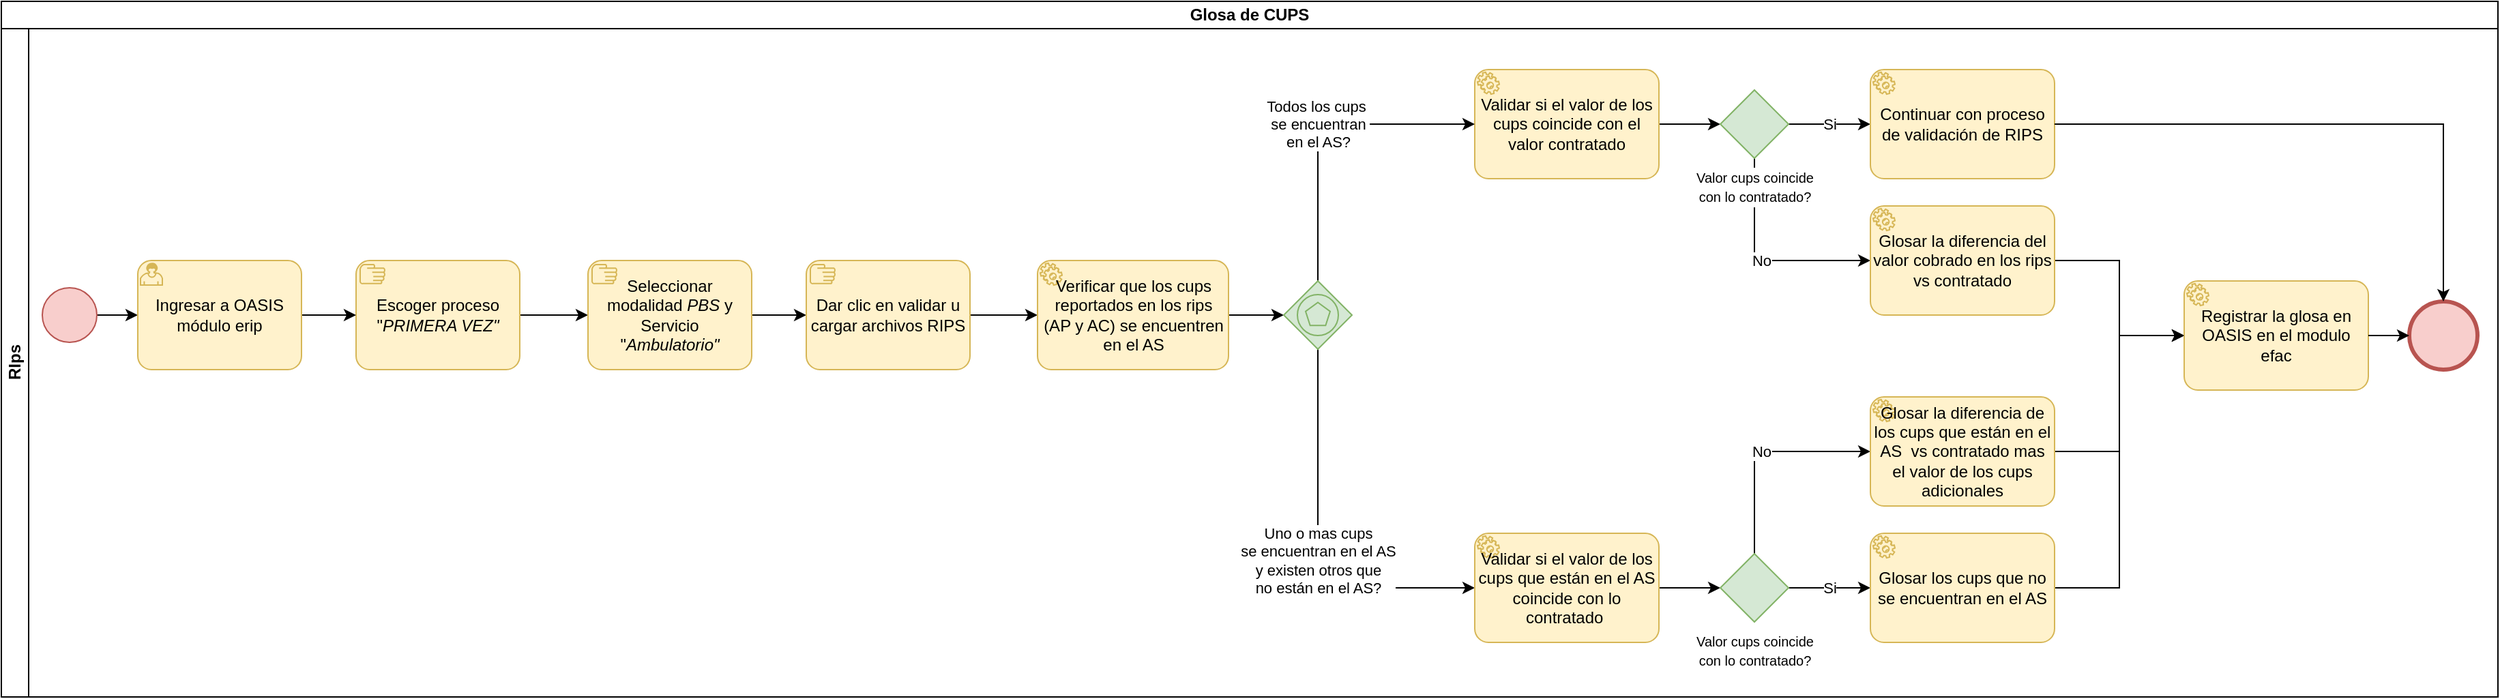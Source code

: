 <mxfile version="21.6.9" type="github">
  <diagram name="Página-1" id="SKrP5Ogb6LURRghhHCP2">
    <mxGraphModel dx="1674" dy="758" grid="1" gridSize="10" guides="1" tooltips="1" connect="1" arrows="1" fold="1" page="1" pageScale="1" pageWidth="1900" pageHeight="550" math="0" shadow="0">
      <root>
        <mxCell id="0" />
        <mxCell id="1" parent="0" />
        <mxCell id="iDgbX58GDVkkqR7G9HbA-1" value="Glosa de CUPS" style="swimlane;html=1;childLayout=stackLayout;resizeParent=1;resizeParentMax=0;horizontal=1;startSize=20;horizontalStack=0;whiteSpace=wrap;" parent="1" vertex="1">
          <mxGeometry x="30" y="20" width="1830" height="510" as="geometry" />
        </mxCell>
        <mxCell id="iDgbX58GDVkkqR7G9HbA-2" value="RIps" style="swimlane;html=1;startSize=20;horizontal=0;" parent="iDgbX58GDVkkqR7G9HbA-1" vertex="1">
          <mxGeometry y="20" width="1830" height="490" as="geometry" />
        </mxCell>
        <mxCell id="iDgbX58GDVkkqR7G9HbA-3" style="edgeStyle=orthogonalEdgeStyle;rounded=0;orthogonalLoop=1;jettySize=auto;html=1;entryX=0;entryY=0.5;entryDx=0;entryDy=0;entryPerimeter=0;" parent="iDgbX58GDVkkqR7G9HbA-2" source="iDgbX58GDVkkqR7G9HbA-4" target="iDgbX58GDVkkqR7G9HbA-19" edge="1">
          <mxGeometry relative="1" as="geometry">
            <mxPoint x="100" y="210" as="targetPoint" />
          </mxGeometry>
        </mxCell>
        <mxCell id="iDgbX58GDVkkqR7G9HbA-4" value="" style="points=[[0.145,0.145,0],[0.5,0,0],[0.855,0.145,0],[1,0.5,0],[0.855,0.855,0],[0.5,1,0],[0.145,0.855,0],[0,0.5,0]];shape=mxgraph.bpmn.event;html=1;verticalLabelPosition=bottom;labelBackgroundColor=#ffffff;verticalAlign=top;align=center;perimeter=ellipsePerimeter;outlineConnect=0;aspect=fixed;outline=standard;symbol=general;fillColor=#f8cecc;strokeColor=#b85450;" parent="iDgbX58GDVkkqR7G9HbA-2" vertex="1">
          <mxGeometry x="30" y="190" width="40" height="40" as="geometry" />
        </mxCell>
        <mxCell id="iDgbX58GDVkkqR7G9HbA-5" value="" style="edgeStyle=orthogonalEdgeStyle;rounded=0;orthogonalLoop=1;jettySize=auto;html=1;exitX=1;exitY=0.5;exitDx=0;exitDy=0;exitPerimeter=0;entryX=0;entryY=0.5;entryDx=0;entryDy=0;entryPerimeter=0;" parent="iDgbX58GDVkkqR7G9HbA-2" source="iDgbX58GDVkkqR7G9HbA-20" target="iDgbX58GDVkkqR7G9HbA-22" edge="1">
          <mxGeometry relative="1" as="geometry">
            <mxPoint x="550" y="210" as="sourcePoint" />
          </mxGeometry>
        </mxCell>
        <mxCell id="iDgbX58GDVkkqR7G9HbA-16" style="edgeStyle=orthogonalEdgeStyle;rounded=0;orthogonalLoop=1;jettySize=auto;html=1;entryX=0;entryY=0.5;entryDx=0;entryDy=0;entryPerimeter=0;" parent="iDgbX58GDVkkqR7G9HbA-2" source="iDgbX58GDVkkqR7G9HbA-17" target="iDgbX58GDVkkqR7G9HbA-20" edge="1">
          <mxGeometry relative="1" as="geometry" />
        </mxCell>
        <mxCell id="iDgbX58GDVkkqR7G9HbA-17" value="Escoger proceso &quot;&lt;i&gt;PRIMERA VEZ&quot;&lt;/i&gt;" style="points=[[0.25,0,0],[0.5,0,0],[0.75,0,0],[1,0.25,0],[1,0.5,0],[1,0.75,0],[0.75,1,0],[0.5,1,0],[0.25,1,0],[0,0.75,0],[0,0.5,0],[0,0.25,0]];shape=mxgraph.bpmn.task;whiteSpace=wrap;rectStyle=rounded;size=10;html=1;container=1;expand=0;collapsible=0;taskMarker=manual;fillColor=#fff2cc;strokeColor=#d6b656;" parent="iDgbX58GDVkkqR7G9HbA-2" vertex="1">
          <mxGeometry x="260" y="170" width="120" height="80" as="geometry" />
        </mxCell>
        <mxCell id="iDgbX58GDVkkqR7G9HbA-18" style="edgeStyle=orthogonalEdgeStyle;rounded=0;orthogonalLoop=1;jettySize=auto;html=1;" parent="iDgbX58GDVkkqR7G9HbA-2" source="iDgbX58GDVkkqR7G9HbA-19" target="iDgbX58GDVkkqR7G9HbA-17" edge="1">
          <mxGeometry relative="1" as="geometry">
            <mxPoint x="260" y="210" as="targetPoint" />
          </mxGeometry>
        </mxCell>
        <mxCell id="iDgbX58GDVkkqR7G9HbA-19" value="Ingresar a OASIS módulo erip" style="points=[[0.25,0,0],[0.5,0,0],[0.75,0,0],[1,0.25,0],[1,0.5,0],[1,0.75,0],[0.75,1,0],[0.5,1,0],[0.25,1,0],[0,0.75,0],[0,0.5,0],[0,0.25,0]];shape=mxgraph.bpmn.task;whiteSpace=wrap;rectStyle=rounded;size=10;html=1;container=1;expand=0;collapsible=0;taskMarker=user;fillColor=#fff2cc;strokeColor=#d6b656;" parent="iDgbX58GDVkkqR7G9HbA-2" vertex="1">
          <mxGeometry x="100" y="170" width="120" height="80" as="geometry" />
        </mxCell>
        <mxCell id="iDgbX58GDVkkqR7G9HbA-20" value="Seleccionar modalidad &lt;i&gt;PBS &lt;/i&gt;y Servicio &quot;&lt;i&gt;Ambulatorio&quot;&lt;/i&gt;" style="points=[[0.25,0,0],[0.5,0,0],[0.75,0,0],[1,0.25,0],[1,0.5,0],[1,0.75,0],[0.75,1,0],[0.5,1,0],[0.25,1,0],[0,0.75,0],[0,0.5,0],[0,0.25,0]];shape=mxgraph.bpmn.task;whiteSpace=wrap;rectStyle=rounded;size=10;html=1;container=1;expand=0;collapsible=0;taskMarker=manual;fillColor=#fff2cc;strokeColor=#d6b656;" parent="iDgbX58GDVkkqR7G9HbA-2" vertex="1">
          <mxGeometry x="430" y="170" width="120" height="80" as="geometry" />
        </mxCell>
        <mxCell id="iDgbX58GDVkkqR7G9HbA-21" style="edgeStyle=orthogonalEdgeStyle;rounded=0;orthogonalLoop=1;jettySize=auto;html=1;entryX=0;entryY=0.5;entryDx=0;entryDy=0;entryPerimeter=0;" parent="iDgbX58GDVkkqR7G9HbA-2" source="iDgbX58GDVkkqR7G9HbA-22" target="iDgbX58GDVkkqR7G9HbA-24" edge="1">
          <mxGeometry relative="1" as="geometry" />
        </mxCell>
        <mxCell id="iDgbX58GDVkkqR7G9HbA-22" value="Dar clic en validar u cargar archivos RIPS" style="points=[[0.25,0,0],[0.5,0,0],[0.75,0,0],[1,0.25,0],[1,0.5,0],[1,0.75,0],[0.75,1,0],[0.5,1,0],[0.25,1,0],[0,0.75,0],[0,0.5,0],[0,0.25,0]];shape=mxgraph.bpmn.task;whiteSpace=wrap;rectStyle=rounded;size=10;html=1;container=1;expand=0;collapsible=0;taskMarker=manual;fillColor=#fff2cc;strokeColor=#d6b656;" parent="iDgbX58GDVkkqR7G9HbA-2" vertex="1">
          <mxGeometry x="590" y="170" width="120" height="80" as="geometry" />
        </mxCell>
        <mxCell id="iDgbX58GDVkkqR7G9HbA-23" style="edgeStyle=orthogonalEdgeStyle;rounded=0;orthogonalLoop=1;jettySize=auto;html=1;entryX=0;entryY=0.5;entryDx=0;entryDy=0;entryPerimeter=0;" parent="iDgbX58GDVkkqR7G9HbA-2" source="iDgbX58GDVkkqR7G9HbA-24" target="iDgbX58GDVkkqR7G9HbA-32" edge="1">
          <mxGeometry relative="1" as="geometry">
            <mxPoint x="932" y="210" as="sourcePoint" />
            <mxPoint x="972.5" y="210" as="targetPoint" />
          </mxGeometry>
        </mxCell>
        <mxCell id="iDgbX58GDVkkqR7G9HbA-24" value="Verificar que los cups reportados en los rips (AP y AC) se encuentren en el AS" style="points=[[0.25,0,0],[0.5,0,0],[0.75,0,0],[1,0.25,0],[1,0.5,0],[1,0.75,0],[0.75,1,0],[0.5,1,0],[0.25,1,0],[0,0.75,0],[0,0.5,0],[0,0.25,0]];shape=mxgraph.bpmn.task;whiteSpace=wrap;rectStyle=rounded;size=10;html=1;container=1;expand=0;collapsible=0;taskMarker=service;fillColor=#fff2cc;strokeColor=#d6b656;" parent="iDgbX58GDVkkqR7G9HbA-2" vertex="1">
          <mxGeometry x="759.5" y="170" width="140" height="80" as="geometry" />
        </mxCell>
        <mxCell id="iDgbX58GDVkkqR7G9HbA-54" style="edgeStyle=orthogonalEdgeStyle;rounded=0;orthogonalLoop=1;jettySize=auto;html=1;entryX=0;entryY=0.5;entryDx=0;entryDy=0;entryPerimeter=0;" parent="iDgbX58GDVkkqR7G9HbA-2" source="iDgbX58GDVkkqR7G9HbA-26" target="iDgbX58GDVkkqR7G9HbA-53" edge="1">
          <mxGeometry relative="1" as="geometry" />
        </mxCell>
        <mxCell id="iDgbX58GDVkkqR7G9HbA-26" value="Validar si el valor de los cups coincide con el valor contratado" style="points=[[0.25,0,0],[0.5,0,0],[0.75,0,0],[1,0.25,0],[1,0.5,0],[1,0.75,0],[0.75,1,0],[0.5,1,0],[0.25,1,0],[0,0.75,0],[0,0.5,0],[0,0.25,0]];shape=mxgraph.bpmn.task;whiteSpace=wrap;rectStyle=rounded;size=10;html=1;container=1;expand=0;collapsible=0;taskMarker=service;fillColor=#fff2cc;strokeColor=#d6b656;" parent="iDgbX58GDVkkqR7G9HbA-2" vertex="1">
          <mxGeometry x="1080" y="30" width="135" height="80" as="geometry" />
        </mxCell>
        <mxCell id="iDgbX58GDVkkqR7G9HbA-33" style="edgeStyle=orthogonalEdgeStyle;rounded=0;orthogonalLoop=1;jettySize=auto;html=1;entryX=0;entryY=0.5;entryDx=0;entryDy=0;entryPerimeter=0;" parent="iDgbX58GDVkkqR7G9HbA-2" source="iDgbX58GDVkkqR7G9HbA-32" target="iDgbX58GDVkkqR7G9HbA-26" edge="1">
          <mxGeometry relative="1" as="geometry">
            <Array as="points">
              <mxPoint x="965" y="70" />
            </Array>
          </mxGeometry>
        </mxCell>
        <mxCell id="iDgbX58GDVkkqR7G9HbA-36" value="Todos los cups&amp;nbsp;&lt;br&gt;se encuentran&lt;br&gt;en el AS?" style="edgeLabel;html=1;align=center;verticalAlign=middle;resizable=0;points=[];" parent="iDgbX58GDVkkqR7G9HbA-33" vertex="1" connectable="0">
          <mxGeometry x="-0.261" relative="1" as="geometry">
            <mxPoint y="-30" as="offset" />
          </mxGeometry>
        </mxCell>
        <mxCell id="iDgbX58GDVkkqR7G9HbA-35" value="Uno o mas cups &lt;br&gt;se encuentran en el AS &lt;br&gt;y existen otros que &lt;br&gt;no están en el AS?" style="edgeStyle=orthogonalEdgeStyle;rounded=0;orthogonalLoop=1;jettySize=auto;html=1;entryX=0;entryY=0.5;entryDx=0;entryDy=0;entryPerimeter=0;" parent="iDgbX58GDVkkqR7G9HbA-2" source="iDgbX58GDVkkqR7G9HbA-32" target="iDgbX58GDVkkqR7G9HbA-34" edge="1">
          <mxGeometry x="0.069" relative="1" as="geometry">
            <Array as="points">
              <mxPoint x="965" y="410" />
            </Array>
            <mxPoint as="offset" />
          </mxGeometry>
        </mxCell>
        <mxCell id="iDgbX58GDVkkqR7G9HbA-32" value="" style="points=[[0.25,0.25,0],[0.5,0,0],[0.75,0.25,0],[1,0.5,0],[0.75,0.75,0],[0.5,1,0],[0.25,0.75,0],[0,0.5,0]];shape=mxgraph.bpmn.gateway2;html=1;verticalLabelPosition=bottom;labelBackgroundColor=#ffffff;verticalAlign=top;align=center;perimeter=rhombusPerimeter;outlineConnect=0;outline=standard;symbol=multiple;fillColor=#d5e8d4;strokeColor=#82b366;" parent="iDgbX58GDVkkqR7G9HbA-2" vertex="1">
          <mxGeometry x="940" y="185" width="50" height="50" as="geometry" />
        </mxCell>
        <mxCell id="iDgbX58GDVkkqR7G9HbA-37" style="edgeStyle=orthogonalEdgeStyle;rounded=0;orthogonalLoop=1;jettySize=auto;html=1;entryX=0;entryY=0.5;entryDx=0;entryDy=0;entryPerimeter=0;" parent="iDgbX58GDVkkqR7G9HbA-2" source="iDgbX58GDVkkqR7G9HbA-34" target="iDgbX58GDVkkqR7G9HbA-43" edge="1">
          <mxGeometry relative="1" as="geometry">
            <mxPoint x="1260" y="380" as="targetPoint" />
          </mxGeometry>
        </mxCell>
        <mxCell id="iDgbX58GDVkkqR7G9HbA-34" value="Validar si el valor de los cups que están en el AS coincide con lo contratado&amp;nbsp;" style="points=[[0.25,0,0],[0.5,0,0],[0.75,0,0],[1,0.25,0],[1,0.5,0],[1,0.75,0],[0.75,1,0],[0.5,1,0],[0.25,1,0],[0,0.75,0],[0,0.5,0],[0,0.25,0]];shape=mxgraph.bpmn.task;whiteSpace=wrap;rectStyle=rounded;size=10;html=1;container=1;expand=0;collapsible=0;taskMarker=service;fillColor=#fff2cc;strokeColor=#d6b656;" parent="iDgbX58GDVkkqR7G9HbA-2" vertex="1">
          <mxGeometry x="1080" y="370" width="135" height="80" as="geometry" />
        </mxCell>
        <mxCell id="iDgbX58GDVkkqR7G9HbA-44" value="Si" style="edgeStyle=orthogonalEdgeStyle;rounded=0;orthogonalLoop=1;jettySize=auto;html=1;entryX=0;entryY=0.5;entryDx=0;entryDy=0;entryPerimeter=0;" parent="iDgbX58GDVkkqR7G9HbA-2" source="iDgbX58GDVkkqR7G9HbA-43" target="iDgbX58GDVkkqR7G9HbA-45" edge="1">
          <mxGeometry relative="1" as="geometry">
            <mxPoint x="1370" y="380" as="targetPoint" />
          </mxGeometry>
        </mxCell>
        <mxCell id="iDgbX58GDVkkqR7G9HbA-46" value="No" style="edgeStyle=orthogonalEdgeStyle;rounded=0;orthogonalLoop=1;jettySize=auto;html=1;entryX=0;entryY=0.5;entryDx=0;entryDy=0;entryPerimeter=0;" parent="iDgbX58GDVkkqR7G9HbA-2" source="iDgbX58GDVkkqR7G9HbA-43" target="iDgbX58GDVkkqR7G9HbA-47" edge="1">
          <mxGeometry relative="1" as="geometry">
            <mxPoint x="1285" y="270" as="targetPoint" />
            <Array as="points">
              <mxPoint x="1285" y="310" />
            </Array>
          </mxGeometry>
        </mxCell>
        <mxCell id="iDgbX58GDVkkqR7G9HbA-43" value="&lt;font style=&quot;font-size: 10px;&quot;&gt;Valor cups coincide&lt;br&gt;con lo contratado?&lt;/font&gt;" style="points=[[0.25,0.25,0],[0.5,0,0],[0.75,0.25,0],[1,0.5,0],[0.75,0.75,0],[0.5,1,0],[0.25,0.75,0],[0,0.5,0]];shape=mxgraph.bpmn.gateway2;html=1;verticalLabelPosition=bottom;labelBackgroundColor=#ffffff;verticalAlign=top;align=center;perimeter=rhombusPerimeter;outlineConnect=0;outline=none;symbol=none;fillColor=#d5e8d4;strokeColor=#82b366;" parent="iDgbX58GDVkkqR7G9HbA-2" vertex="1">
          <mxGeometry x="1260" y="385" width="50" height="50" as="geometry" />
        </mxCell>
        <mxCell id="iDgbX58GDVkkqR7G9HbA-52" style="edgeStyle=orthogonalEdgeStyle;rounded=0;orthogonalLoop=1;jettySize=auto;html=1;entryX=0;entryY=0.5;entryDx=0;entryDy=0;entryPerimeter=0;" parent="iDgbX58GDVkkqR7G9HbA-2" source="iDgbX58GDVkkqR7G9HbA-45" target="iDgbX58GDVkkqR7G9HbA-48" edge="1">
          <mxGeometry relative="1" as="geometry" />
        </mxCell>
        <mxCell id="iDgbX58GDVkkqR7G9HbA-45" value="Glosar los cups que no se encuentran en el AS" style="points=[[0.25,0,0],[0.5,0,0],[0.75,0,0],[1,0.25,0],[1,0.5,0],[1,0.75,0],[0.75,1,0],[0.5,1,0],[0.25,1,0],[0,0.75,0],[0,0.5,0],[0,0.25,0]];shape=mxgraph.bpmn.task;whiteSpace=wrap;rectStyle=rounded;size=10;html=1;container=1;expand=0;collapsible=0;taskMarker=service;fillColor=#fff2cc;strokeColor=#d6b656;" parent="iDgbX58GDVkkqR7G9HbA-2" vertex="1">
          <mxGeometry x="1370" y="370" width="135" height="80" as="geometry" />
        </mxCell>
        <mxCell id="iDgbX58GDVkkqR7G9HbA-51" style="edgeStyle=orthogonalEdgeStyle;rounded=0;orthogonalLoop=1;jettySize=auto;html=1;entryX=0;entryY=0.5;entryDx=0;entryDy=0;entryPerimeter=0;" parent="iDgbX58GDVkkqR7G9HbA-2" source="iDgbX58GDVkkqR7G9HbA-47" target="iDgbX58GDVkkqR7G9HbA-48" edge="1">
          <mxGeometry relative="1" as="geometry" />
        </mxCell>
        <mxCell id="iDgbX58GDVkkqR7G9HbA-47" value="Glosar la diferencia de los cups que están en el AS&amp;nbsp; vs contratado mas el valor de los cups adicionales" style="points=[[0.25,0,0],[0.5,0,0],[0.75,0,0],[1,0.25,0],[1,0.5,0],[1,0.75,0],[0.75,1,0],[0.5,1,0],[0.25,1,0],[0,0.75,0],[0,0.5,0],[0,0.25,0]];shape=mxgraph.bpmn.task;whiteSpace=wrap;rectStyle=rounded;size=10;html=1;container=1;expand=0;collapsible=0;taskMarker=service;fillColor=#fff2cc;strokeColor=#d6b656;" parent="iDgbX58GDVkkqR7G9HbA-2" vertex="1">
          <mxGeometry x="1370" y="270" width="135" height="80" as="geometry" />
        </mxCell>
        <mxCell id="iDgbX58GDVkkqR7G9HbA-48" value="Registrar la glosa en OASIS en el modulo efac" style="points=[[0.25,0,0],[0.5,0,0],[0.75,0,0],[1,0.25,0],[1,0.5,0],[1,0.75,0],[0.75,1,0],[0.5,1,0],[0.25,1,0],[0,0.75,0],[0,0.5,0],[0,0.25,0]];shape=mxgraph.bpmn.task;whiteSpace=wrap;rectStyle=rounded;size=10;html=1;container=1;expand=0;collapsible=0;taskMarker=service;fillColor=#fff2cc;strokeColor=#d6b656;" parent="iDgbX58GDVkkqR7G9HbA-2" vertex="1">
          <mxGeometry x="1600" y="185" width="135" height="80" as="geometry" />
        </mxCell>
        <mxCell id="iDgbX58GDVkkqR7G9HbA-55" value="Si" style="edgeStyle=orthogonalEdgeStyle;rounded=0;orthogonalLoop=1;jettySize=auto;html=1;" parent="iDgbX58GDVkkqR7G9HbA-2" source="iDgbX58GDVkkqR7G9HbA-53" target="iDgbX58GDVkkqR7G9HbA-56" edge="1">
          <mxGeometry relative="1" as="geometry">
            <mxPoint x="1370" y="70" as="targetPoint" />
          </mxGeometry>
        </mxCell>
        <mxCell id="iDgbX58GDVkkqR7G9HbA-58" value="No" style="edgeStyle=orthogonalEdgeStyle;rounded=0;orthogonalLoop=1;jettySize=auto;html=1;entryX=0;entryY=0.5;entryDx=0;entryDy=0;entryPerimeter=0;" parent="iDgbX58GDVkkqR7G9HbA-2" source="iDgbX58GDVkkqR7G9HbA-53" target="iDgbX58GDVkkqR7G9HbA-59" edge="1">
          <mxGeometry relative="1" as="geometry">
            <mxPoint x="1285" y="180" as="targetPoint" />
            <Array as="points">
              <mxPoint x="1285" y="170" />
            </Array>
          </mxGeometry>
        </mxCell>
        <mxCell id="iDgbX58GDVkkqR7G9HbA-53" value="&lt;font style=&quot;font-size: 10px;&quot;&gt;Valor cups coincide&lt;br&gt;con lo contratado?&lt;/font&gt;" style="points=[[0.25,0.25,0],[0.5,0,0],[0.75,0.25,0],[1,0.5,0],[0.75,0.75,0],[0.5,1,0],[0.25,0.75,0],[0,0.5,0]];shape=mxgraph.bpmn.gateway2;html=1;verticalLabelPosition=bottom;labelBackgroundColor=#ffffff;verticalAlign=top;align=center;perimeter=rhombusPerimeter;outlineConnect=0;outline=none;symbol=none;fillColor=#d5e8d4;strokeColor=#82b366;" parent="iDgbX58GDVkkqR7G9HbA-2" vertex="1">
          <mxGeometry x="1260" y="45" width="50" height="50" as="geometry" />
        </mxCell>
        <mxCell id="iDgbX58GDVkkqR7G9HbA-56" value="Continuar con proceso de validación de RIPS" style="points=[[0.25,0,0],[0.5,0,0],[0.75,0,0],[1,0.25,0],[1,0.5,0],[1,0.75,0],[0.75,1,0],[0.5,1,0],[0.25,1,0],[0,0.75,0],[0,0.5,0],[0,0.25,0]];shape=mxgraph.bpmn.task;whiteSpace=wrap;rectStyle=rounded;size=10;html=1;container=1;expand=0;collapsible=0;taskMarker=service;fillColor=#fff2cc;strokeColor=#d6b656;" parent="iDgbX58GDVkkqR7G9HbA-2" vertex="1">
          <mxGeometry x="1370" y="30" width="135" height="80" as="geometry" />
        </mxCell>
        <mxCell id="iDgbX58GDVkkqR7G9HbA-60" style="edgeStyle=orthogonalEdgeStyle;rounded=0;orthogonalLoop=1;jettySize=auto;html=1;entryX=0;entryY=0.5;entryDx=0;entryDy=0;entryPerimeter=0;" parent="iDgbX58GDVkkqR7G9HbA-2" source="iDgbX58GDVkkqR7G9HbA-59" target="iDgbX58GDVkkqR7G9HbA-48" edge="1">
          <mxGeometry relative="1" as="geometry" />
        </mxCell>
        <mxCell id="iDgbX58GDVkkqR7G9HbA-59" value="Glosar la diferencia del valor cobrado en los rips vs contratado" style="points=[[0.25,0,0],[0.5,0,0],[0.75,0,0],[1,0.25,0],[1,0.5,0],[1,0.75,0],[0.75,1,0],[0.5,1,0],[0.25,1,0],[0,0.75,0],[0,0.5,0],[0,0.25,0]];shape=mxgraph.bpmn.task;whiteSpace=wrap;rectStyle=rounded;size=10;html=1;container=1;expand=0;collapsible=0;taskMarker=service;fillColor=#fff2cc;strokeColor=#d6b656;" parent="iDgbX58GDVkkqR7G9HbA-2" vertex="1">
          <mxGeometry x="1370" y="130" width="135" height="80" as="geometry" />
        </mxCell>
        <mxCell id="iDgbX58GDVkkqR7G9HbA-50" value="" style="points=[[0.145,0.145,0],[0.5,0,0],[0.855,0.145,0],[1,0.5,0],[0.855,0.855,0],[0.5,1,0],[0.145,0.855,0],[0,0.5,0]];shape=mxgraph.bpmn.event;html=1;verticalLabelPosition=bottom;labelBackgroundColor=#ffffff;verticalAlign=top;align=center;perimeter=ellipsePerimeter;outlineConnect=0;aspect=fixed;outline=end;symbol=terminate2;fillColor=#f8cecc;strokeColor=#b85450;" parent="1" vertex="1">
          <mxGeometry x="1795" y="240" width="50" height="50" as="geometry" />
        </mxCell>
        <mxCell id="iDgbX58GDVkkqR7G9HbA-49" style="edgeStyle=orthogonalEdgeStyle;rounded=0;orthogonalLoop=1;jettySize=auto;html=1;" parent="1" source="iDgbX58GDVkkqR7G9HbA-48" target="iDgbX58GDVkkqR7G9HbA-50" edge="1">
          <mxGeometry relative="1" as="geometry">
            <mxPoint x="1820" y="265" as="targetPoint" />
          </mxGeometry>
        </mxCell>
        <mxCell id="iDgbX58GDVkkqR7G9HbA-57" style="edgeStyle=orthogonalEdgeStyle;rounded=0;orthogonalLoop=1;jettySize=auto;html=1;entryX=0.5;entryY=0;entryDx=0;entryDy=0;entryPerimeter=0;" parent="1" source="iDgbX58GDVkkqR7G9HbA-56" target="iDgbX58GDVkkqR7G9HbA-50" edge="1">
          <mxGeometry relative="1" as="geometry" />
        </mxCell>
      </root>
    </mxGraphModel>
  </diagram>
</mxfile>
